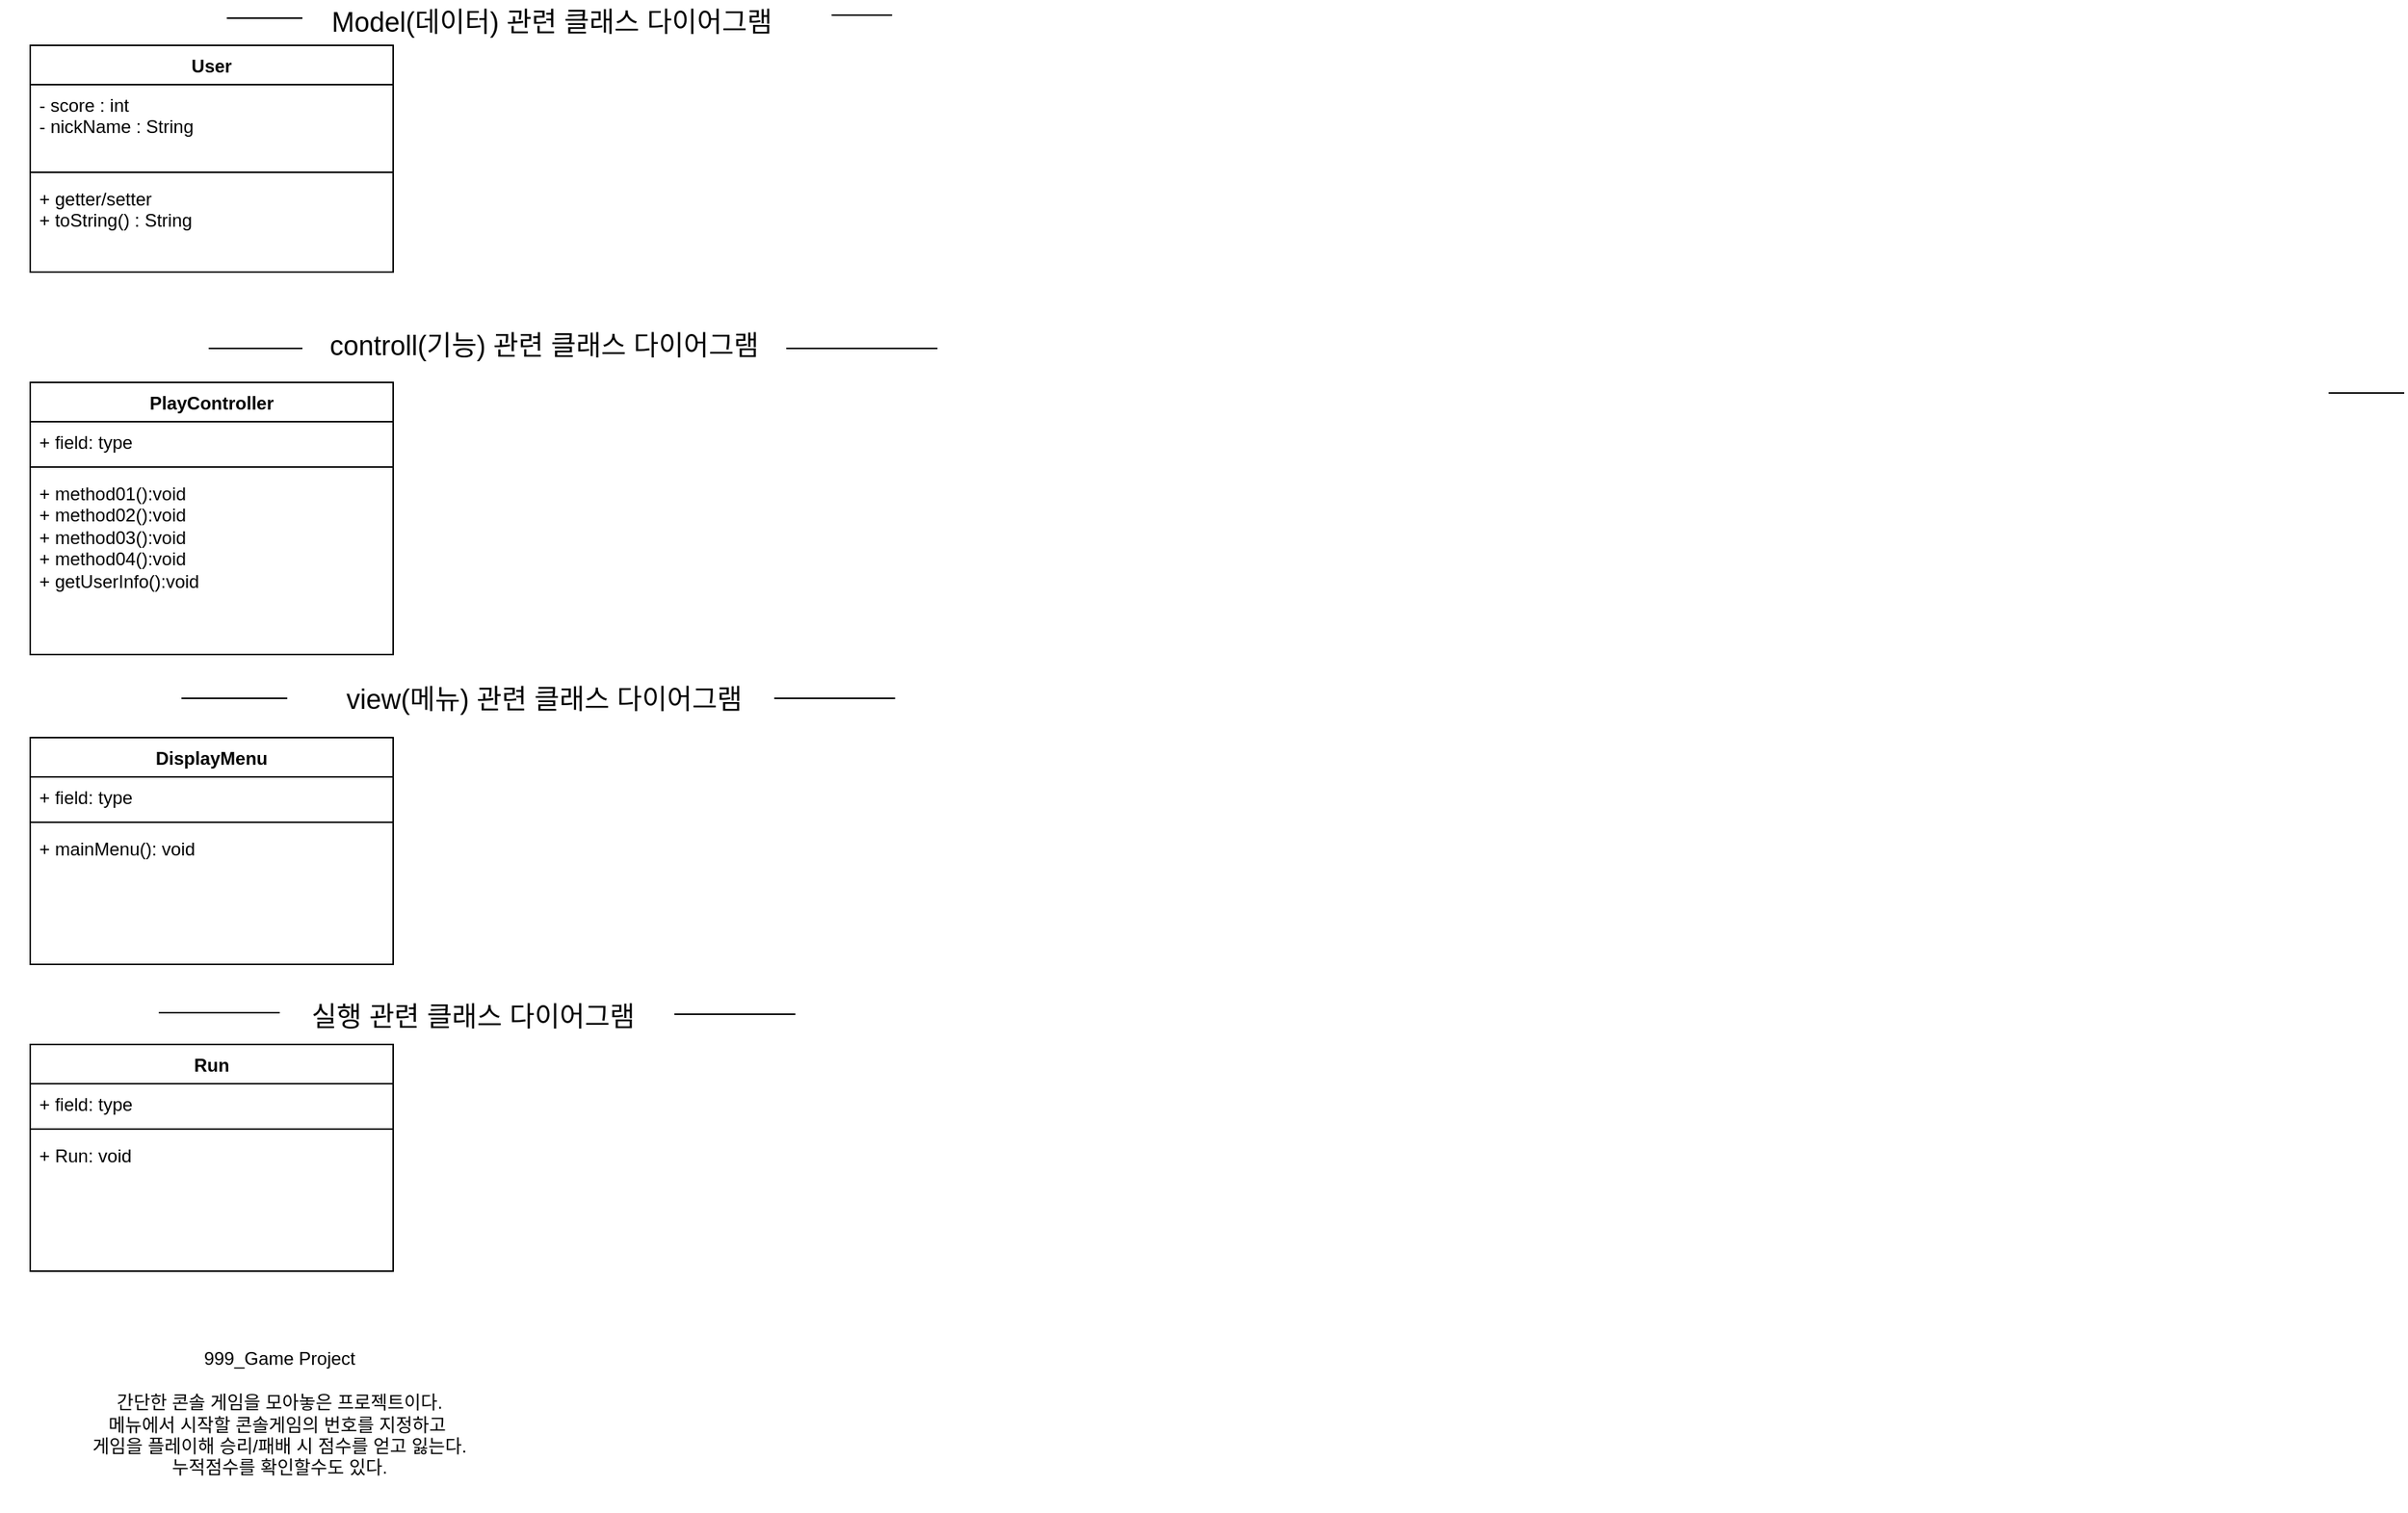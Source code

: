 <mxfile version="23.0.2" type="github">
  <diagram id="C5RBs43oDa-KdzZeNtuy" name="Page-1">
    <mxGraphModel dx="1434" dy="780" grid="1" gridSize="10" guides="1" tooltips="1" connect="1" arrows="1" fold="1" page="1" pageScale="1" pageWidth="827" pageHeight="1169" math="0" shadow="0">
      <root>
        <mxCell id="WIyWlLk6GJQsqaUBKTNV-0" />
        <mxCell id="WIyWlLk6GJQsqaUBKTNV-1" parent="WIyWlLk6GJQsqaUBKTNV-0" />
        <mxCell id="mYzIX-gx97QSi5rdF0W--1" value="" style="endArrow=none;html=1;rounded=0;" edge="1" parent="WIyWlLk6GJQsqaUBKTNV-1">
          <mxGeometry width="50" height="50" relative="1" as="geometry">
            <mxPoint x="1600" y="310" as="sourcePoint" />
            <mxPoint x="1650" y="310" as="targetPoint" />
          </mxGeometry>
        </mxCell>
        <mxCell id="mYzIX-gx97QSi5rdF0W--2" value="" style="endArrow=none;html=1;rounded=0;" edge="1" parent="WIyWlLk6GJQsqaUBKTNV-1">
          <mxGeometry width="50" height="50" relative="1" as="geometry">
            <mxPoint x="610" y="60" as="sourcePoint" />
            <mxPoint x="650" y="60" as="targetPoint" />
          </mxGeometry>
        </mxCell>
        <mxCell id="mYzIX-gx97QSi5rdF0W--4" style="edgeStyle=orthogonalEdgeStyle;rounded=0;orthogonalLoop=1;jettySize=auto;html=1;exitX=0;exitY=0.25;exitDx=0;exitDy=0;" edge="1" parent="WIyWlLk6GJQsqaUBKTNV-1" source="mYzIX-gx97QSi5rdF0W--3">
          <mxGeometry relative="1" as="geometry">
            <mxPoint x="250" y="58" as="targetPoint" />
          </mxGeometry>
        </mxCell>
        <mxCell id="mYzIX-gx97QSi5rdF0W--3" value="&lt;font style=&quot;font-size: 18px;&quot;&gt;Model(데이터) 관련 클래스 다이어그램&lt;/font&gt;" style="text;html=1;strokeColor=none;fillColor=none;align=center;verticalAlign=middle;whiteSpace=wrap;rounded=0;" vertex="1" parent="WIyWlLk6GJQsqaUBKTNV-1">
          <mxGeometry x="250" y="50" width="350" height="30" as="geometry" />
        </mxCell>
        <mxCell id="mYzIX-gx97QSi5rdF0W--8" value="PlayController" style="swimlane;fontStyle=1;align=center;verticalAlign=top;childLayout=stackLayout;horizontal=1;startSize=26;horizontalStack=0;resizeParent=1;resizeParentMax=0;resizeLast=0;collapsible=1;marginBottom=0;whiteSpace=wrap;html=1;" vertex="1" parent="WIyWlLk6GJQsqaUBKTNV-1">
          <mxGeometry x="80" y="303" width="240" height="180" as="geometry" />
        </mxCell>
        <mxCell id="mYzIX-gx97QSi5rdF0W--9" value="+ field: type" style="text;strokeColor=none;fillColor=none;align=left;verticalAlign=top;spacingLeft=4;spacingRight=4;overflow=hidden;rotatable=0;points=[[0,0.5],[1,0.5]];portConstraint=eastwest;whiteSpace=wrap;html=1;" vertex="1" parent="mYzIX-gx97QSi5rdF0W--8">
          <mxGeometry y="26" width="240" height="26" as="geometry" />
        </mxCell>
        <mxCell id="mYzIX-gx97QSi5rdF0W--10" value="" style="line;strokeWidth=1;fillColor=none;align=left;verticalAlign=middle;spacingTop=-1;spacingLeft=3;spacingRight=3;rotatable=0;labelPosition=right;points=[];portConstraint=eastwest;strokeColor=inherit;" vertex="1" parent="mYzIX-gx97QSi5rdF0W--8">
          <mxGeometry y="52" width="240" height="8" as="geometry" />
        </mxCell>
        <mxCell id="mYzIX-gx97QSi5rdF0W--11" value="&lt;div&gt;&lt;span style=&quot;&quot;&gt;+ method01():void&lt;/span&gt;&lt;/div&gt;&lt;div&gt;&lt;span style=&quot;&quot;&gt;+ method02():void&amp;nbsp;&lt;/span&gt;&lt;/div&gt;&lt;div&gt;&lt;span style=&quot;&quot;&gt;+ method03():void&amp;nbsp;&lt;/span&gt;&lt;/div&gt;&lt;div&gt;&lt;span style=&quot;&quot;&gt;+ method04():void&lt;/span&gt;&lt;/div&gt;+ getUserInfo():void" style="text;strokeColor=none;fillColor=none;align=left;verticalAlign=top;spacingLeft=4;spacingRight=4;overflow=hidden;rotatable=0;points=[[0,0.5],[1,0.5]];portConstraint=eastwest;whiteSpace=wrap;html=1;" vertex="1" parent="mYzIX-gx97QSi5rdF0W--8">
          <mxGeometry y="60" width="240" height="120" as="geometry" />
        </mxCell>
        <mxCell id="mYzIX-gx97QSi5rdF0W--12" value="User" style="swimlane;fontStyle=1;align=center;verticalAlign=top;childLayout=stackLayout;horizontal=1;startSize=26;horizontalStack=0;resizeParent=1;resizeParentMax=0;resizeLast=0;collapsible=1;marginBottom=0;whiteSpace=wrap;html=1;" vertex="1" parent="WIyWlLk6GJQsqaUBKTNV-1">
          <mxGeometry x="80" y="80" width="240" height="150" as="geometry" />
        </mxCell>
        <mxCell id="mYzIX-gx97QSi5rdF0W--13" value="- score : int&lt;br&gt;- nickName : String" style="text;strokeColor=none;fillColor=none;align=left;verticalAlign=top;spacingLeft=4;spacingRight=4;overflow=hidden;rotatable=0;points=[[0,0.5],[1,0.5]];portConstraint=eastwest;whiteSpace=wrap;html=1;" vertex="1" parent="mYzIX-gx97QSi5rdF0W--12">
          <mxGeometry y="26" width="240" height="54" as="geometry" />
        </mxCell>
        <mxCell id="mYzIX-gx97QSi5rdF0W--14" value="" style="line;strokeWidth=1;fillColor=none;align=left;verticalAlign=middle;spacingTop=-1;spacingLeft=3;spacingRight=3;rotatable=0;labelPosition=right;points=[];portConstraint=eastwest;strokeColor=inherit;" vertex="1" parent="mYzIX-gx97QSi5rdF0W--12">
          <mxGeometry y="80" width="240" height="8" as="geometry" />
        </mxCell>
        <mxCell id="mYzIX-gx97QSi5rdF0W--15" value="+ getter/setter&lt;br&gt;+ toString() : String" style="text;strokeColor=none;fillColor=none;align=left;verticalAlign=top;spacingLeft=4;spacingRight=4;overflow=hidden;rotatable=0;points=[[0,0.5],[1,0.5]];portConstraint=eastwest;whiteSpace=wrap;html=1;" vertex="1" parent="mYzIX-gx97QSi5rdF0W--12">
          <mxGeometry y="88" width="240" height="62" as="geometry" />
        </mxCell>
        <mxCell id="mYzIX-gx97QSi5rdF0W--16" value="DisplayMenu&lt;br&gt;" style="swimlane;fontStyle=1;align=center;verticalAlign=top;childLayout=stackLayout;horizontal=1;startSize=26;horizontalStack=0;resizeParent=1;resizeParentMax=0;resizeLast=0;collapsible=1;marginBottom=0;whiteSpace=wrap;html=1;" vertex="1" parent="WIyWlLk6GJQsqaUBKTNV-1">
          <mxGeometry x="80" y="538" width="240" height="150" as="geometry" />
        </mxCell>
        <mxCell id="mYzIX-gx97QSi5rdF0W--17" value="+ field: type" style="text;strokeColor=none;fillColor=none;align=left;verticalAlign=top;spacingLeft=4;spacingRight=4;overflow=hidden;rotatable=0;points=[[0,0.5],[1,0.5]];portConstraint=eastwest;whiteSpace=wrap;html=1;" vertex="1" parent="mYzIX-gx97QSi5rdF0W--16">
          <mxGeometry y="26" width="240" height="26" as="geometry" />
        </mxCell>
        <mxCell id="mYzIX-gx97QSi5rdF0W--18" value="" style="line;strokeWidth=1;fillColor=none;align=left;verticalAlign=middle;spacingTop=-1;spacingLeft=3;spacingRight=3;rotatable=0;labelPosition=right;points=[];portConstraint=eastwest;strokeColor=inherit;" vertex="1" parent="mYzIX-gx97QSi5rdF0W--16">
          <mxGeometry y="52" width="240" height="8" as="geometry" />
        </mxCell>
        <mxCell id="mYzIX-gx97QSi5rdF0W--19" value="+ mainMenu(): void" style="text;strokeColor=none;fillColor=none;align=left;verticalAlign=top;spacingLeft=4;spacingRight=4;overflow=hidden;rotatable=0;points=[[0,0.5],[1,0.5]];portConstraint=eastwest;whiteSpace=wrap;html=1;" vertex="1" parent="mYzIX-gx97QSi5rdF0W--16">
          <mxGeometry y="60" width="240" height="90" as="geometry" />
        </mxCell>
        <mxCell id="mYzIX-gx97QSi5rdF0W--20" value="Run" style="swimlane;fontStyle=1;align=center;verticalAlign=top;childLayout=stackLayout;horizontal=1;startSize=26;horizontalStack=0;resizeParent=1;resizeParentMax=0;resizeLast=0;collapsible=1;marginBottom=0;whiteSpace=wrap;html=1;" vertex="1" parent="WIyWlLk6GJQsqaUBKTNV-1">
          <mxGeometry x="80" y="741" width="240" height="150" as="geometry" />
        </mxCell>
        <mxCell id="mYzIX-gx97QSi5rdF0W--21" value="+ field: type" style="text;strokeColor=none;fillColor=none;align=left;verticalAlign=top;spacingLeft=4;spacingRight=4;overflow=hidden;rotatable=0;points=[[0,0.5],[1,0.5]];portConstraint=eastwest;whiteSpace=wrap;html=1;" vertex="1" parent="mYzIX-gx97QSi5rdF0W--20">
          <mxGeometry y="26" width="240" height="26" as="geometry" />
        </mxCell>
        <mxCell id="mYzIX-gx97QSi5rdF0W--22" value="" style="line;strokeWidth=1;fillColor=none;align=left;verticalAlign=middle;spacingTop=-1;spacingLeft=3;spacingRight=3;rotatable=0;labelPosition=right;points=[];portConstraint=eastwest;strokeColor=inherit;" vertex="1" parent="mYzIX-gx97QSi5rdF0W--20">
          <mxGeometry y="52" width="240" height="8" as="geometry" />
        </mxCell>
        <mxCell id="mYzIX-gx97QSi5rdF0W--23" value="+ Run: void" style="text;strokeColor=none;fillColor=none;align=left;verticalAlign=top;spacingLeft=4;spacingRight=4;overflow=hidden;rotatable=0;points=[[0,0.5],[1,0.5]];portConstraint=eastwest;whiteSpace=wrap;html=1;" vertex="1" parent="mYzIX-gx97QSi5rdF0W--20">
          <mxGeometry y="60" width="240" height="90" as="geometry" />
        </mxCell>
        <mxCell id="mYzIX-gx97QSi5rdF0W--25" value="" style="endArrow=none;html=1;rounded=0;" edge="1" parent="WIyWlLk6GJQsqaUBKTNV-1">
          <mxGeometry width="50" height="50" relative="1" as="geometry">
            <mxPoint x="230" y="62" as="sourcePoint" />
            <mxPoint x="260" y="62" as="targetPoint" />
            <Array as="points">
              <mxPoint x="210" y="62" />
              <mxPoint x="220" y="62" />
            </Array>
          </mxGeometry>
        </mxCell>
        <mxCell id="mYzIX-gx97QSi5rdF0W--26" value="" style="endArrow=none;html=1;rounded=0;" edge="1" parent="WIyWlLk6GJQsqaUBKTNV-1">
          <mxGeometry width="50" height="50" relative="1" as="geometry">
            <mxPoint x="198" y="280.5" as="sourcePoint" />
            <mxPoint x="260" y="280.5" as="targetPoint" />
          </mxGeometry>
        </mxCell>
        <mxCell id="mYzIX-gx97QSi5rdF0W--27" value="&lt;font style=&quot;font-size: 18px;&quot;&gt;controll(기능) 관련 클래스 다이어그램&lt;/font&gt;" style="text;html=1;strokeColor=none;fillColor=none;align=center;verticalAlign=middle;whiteSpace=wrap;rounded=0;" vertex="1" parent="WIyWlLk6GJQsqaUBKTNV-1">
          <mxGeometry x="260" y="264" width="320" height="30" as="geometry" />
        </mxCell>
        <mxCell id="mYzIX-gx97QSi5rdF0W--30" value="" style="endArrow=none;html=1;rounded=0;" edge="1" parent="WIyWlLk6GJQsqaUBKTNV-1">
          <mxGeometry width="50" height="50" relative="1" as="geometry">
            <mxPoint x="680" y="280.5" as="sourcePoint" />
            <mxPoint x="580" y="280.5" as="targetPoint" />
          </mxGeometry>
        </mxCell>
        <mxCell id="mYzIX-gx97QSi5rdF0W--31" value="" style="endArrow=none;html=1;rounded=0;" edge="1" parent="WIyWlLk6GJQsqaUBKTNV-1">
          <mxGeometry width="50" height="50" relative="1" as="geometry">
            <mxPoint x="180" y="512" as="sourcePoint" />
            <mxPoint x="250" y="512" as="targetPoint" />
          </mxGeometry>
        </mxCell>
        <mxCell id="mYzIX-gx97QSi5rdF0W--33" value="" style="endArrow=none;html=1;rounded=0;" edge="1" parent="WIyWlLk6GJQsqaUBKTNV-1">
          <mxGeometry width="50" height="50" relative="1" as="geometry">
            <mxPoint x="572" y="512" as="sourcePoint" />
            <mxPoint x="652" y="512" as="targetPoint" />
          </mxGeometry>
        </mxCell>
        <mxCell id="mYzIX-gx97QSi5rdF0W--34" value="&lt;span style=&quot;font-size: 18px;&quot;&gt;view(메뉴) 관련 클래스 다이어그램&lt;/span&gt;" style="text;html=1;strokeColor=none;fillColor=none;align=center;verticalAlign=middle;whiteSpace=wrap;rounded=0;" vertex="1" parent="WIyWlLk6GJQsqaUBKTNV-1">
          <mxGeometry x="260" y="498" width="320" height="30" as="geometry" />
        </mxCell>
        <mxCell id="mYzIX-gx97QSi5rdF0W--35" value="" style="endArrow=none;html=1;rounded=0;" edge="1" parent="WIyWlLk6GJQsqaUBKTNV-1">
          <mxGeometry width="50" height="50" relative="1" as="geometry">
            <mxPoint x="165" y="720" as="sourcePoint" />
            <mxPoint x="245" y="720" as="targetPoint" />
          </mxGeometry>
        </mxCell>
        <mxCell id="mYzIX-gx97QSi5rdF0W--36" value="" style="endArrow=none;html=1;rounded=0;" edge="1" parent="WIyWlLk6GJQsqaUBKTNV-1">
          <mxGeometry width="50" height="50" relative="1" as="geometry">
            <mxPoint x="506" y="721" as="sourcePoint" />
            <mxPoint x="586" y="721" as="targetPoint" />
          </mxGeometry>
        </mxCell>
        <mxCell id="mYzIX-gx97QSi5rdF0W--37" value="&lt;span style=&quot;font-size: 18px;&quot;&gt;실행 관련 클래스 다이어그램&lt;/span&gt;" style="text;html=1;strokeColor=none;fillColor=none;align=center;verticalAlign=middle;whiteSpace=wrap;rounded=0;" vertex="1" parent="WIyWlLk6GJQsqaUBKTNV-1">
          <mxGeometry x="208" y="708" width="330" height="30" as="geometry" />
        </mxCell>
        <mxCell id="mYzIX-gx97QSi5rdF0W--38" value="999_Game Project&lt;br&gt;&lt;br&gt;간단한 콘솔 게임을 모아놓은 프로젝트이다.&lt;br&gt;메뉴에서 시작할 콘솔게임의 번호를 지정하고&amp;nbsp;&lt;br&gt;게임을 플레이해 승리/패배 시 점수를 얻고 잃는다.&lt;br&gt;누적점수를 확인할수도 있다." style="text;html=1;strokeColor=none;fillColor=none;align=center;verticalAlign=middle;whiteSpace=wrap;rounded=0;" vertex="1" parent="WIyWlLk6GJQsqaUBKTNV-1">
          <mxGeometry x="60" y="920" width="370" height="130" as="geometry" />
        </mxCell>
      </root>
    </mxGraphModel>
  </diagram>
</mxfile>
